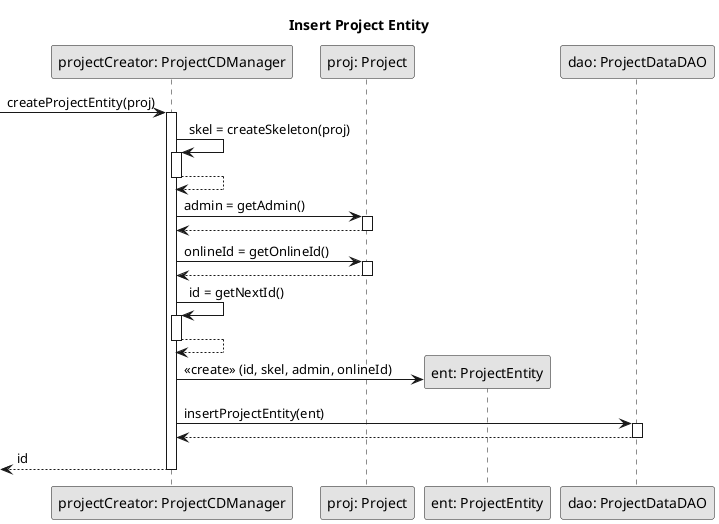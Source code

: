 @startuml
skinparam monochrome true
skinparam shadowing false
skinparam genericDisplay old
skinparam classAttributeIconSize 0
hide circle

title Insert Project Entity

participant "projectCreator: ProjectCDManager" as cd
participant "proj: Project" as proj
participant "ent: ProjectEntity" as ent
participant "dao: ProjectDataDAO" as dao

[-> cd : createProjectEntity(proj)
activate cd
cd -> cd : skel = createSkeleton(proj)
activate cd
cd --> cd
deactivate cd
cd -> proj : admin = getAdmin()
activate proj
proj --> cd
deactivate proj
cd -> proj : onlineId = getOnlineId()
activate proj
proj --> cd
deactivate proj
cd -> cd : id = getNextId()
activate cd
cd --> cd
deactivate cd
cd -> "ent: ProjectEntity" as ent** : <<create>> (id, skel, admin, onlineId)
cd -> dao : insertProjectEntity(ent)
activate dao
dao --> cd
deactivate dao
cd -->[ : id
deactivate cd

@enduml

